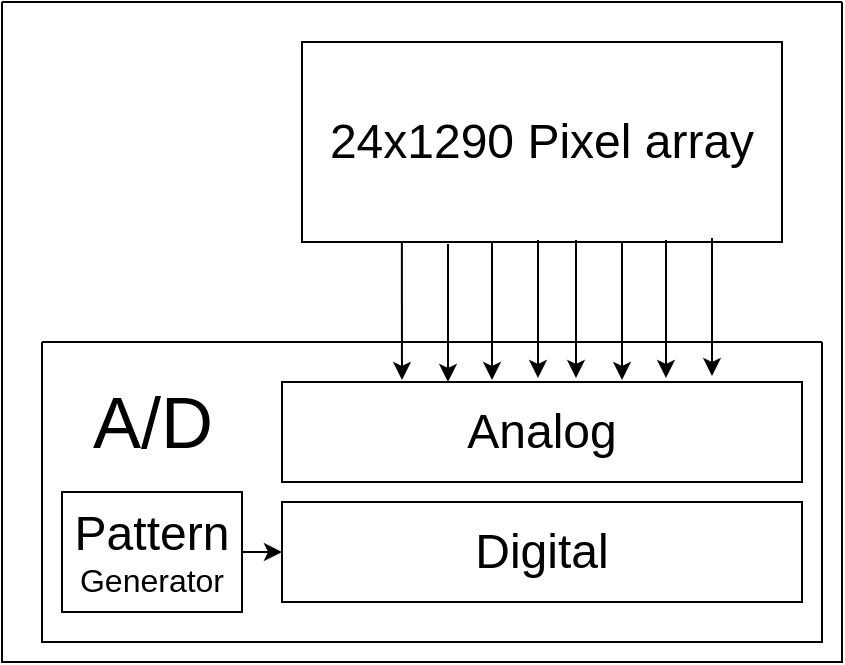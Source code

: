 <mxfile version="24.7.4">
  <diagram name="Page-1" id="wE83LsZzIeXdS4NZE4BO">
    <mxGraphModel dx="954" dy="581" grid="1" gridSize="10" guides="1" tooltips="1" connect="1" arrows="1" fold="1" page="1" pageScale="1" pageWidth="827" pageHeight="1169" math="0" shadow="0">
      <root>
        <mxCell id="0" />
        <mxCell id="1" parent="0" />
        <mxCell id="_bMAKLZX9uVtO8IDmLxr-2" value="&lt;font style=&quot;font-size: 24px;&quot;&gt;24x1290 Pixel array&lt;/font&gt;" style="rounded=0;whiteSpace=wrap;html=1;" vertex="1" parent="1">
          <mxGeometry x="250" y="80" width="240" height="100" as="geometry" />
        </mxCell>
        <mxCell id="_bMAKLZX9uVtO8IDmLxr-4" value="&lt;font style=&quot;font-size: 24px;&quot;&gt;Analog&lt;/font&gt;" style="rounded=0;whiteSpace=wrap;html=1;" vertex="1" parent="1">
          <mxGeometry x="240" y="250" width="260" height="50" as="geometry" />
        </mxCell>
        <mxCell id="_bMAKLZX9uVtO8IDmLxr-5" value="&lt;font style=&quot;font-size: 24px;&quot;&gt;Digital&lt;/font&gt;" style="rounded=0;whiteSpace=wrap;html=1;" vertex="1" parent="1">
          <mxGeometry x="240" y="310" width="260" height="50" as="geometry" />
        </mxCell>
        <mxCell id="_bMAKLZX9uVtO8IDmLxr-6" value="&lt;font style=&quot;font-size: 24px;&quot;&gt;Pattern&lt;/font&gt;&lt;div&gt;&lt;font size=&quot;3&quot;&gt;Generator&lt;/font&gt;&lt;/div&gt;" style="rounded=0;whiteSpace=wrap;html=1;" vertex="1" parent="1">
          <mxGeometry x="130" y="305" width="90" height="60" as="geometry" />
        </mxCell>
        <mxCell id="_bMAKLZX9uVtO8IDmLxr-7" value="" style="endArrow=classic;html=1;rounded=0;exitX=1;exitY=0.5;exitDx=0;exitDy=0;entryX=0;entryY=0.5;entryDx=0;entryDy=0;" edge="1" parent="1" source="_bMAKLZX9uVtO8IDmLxr-6" target="_bMAKLZX9uVtO8IDmLxr-5">
          <mxGeometry width="50" height="50" relative="1" as="geometry">
            <mxPoint x="300" y="470.0" as="sourcePoint" />
            <mxPoint x="230" y="472.8" as="targetPoint" />
          </mxGeometry>
        </mxCell>
        <mxCell id="_bMAKLZX9uVtO8IDmLxr-8" value="" style="endArrow=classic;html=1;rounded=0;exitX=0.208;exitY=0.995;exitDx=0;exitDy=0;exitPerimeter=0;" edge="1" parent="1" source="_bMAKLZX9uVtO8IDmLxr-2">
          <mxGeometry width="50" height="50" relative="1" as="geometry">
            <mxPoint x="390" y="370" as="sourcePoint" />
            <mxPoint x="300" y="249" as="targetPoint" />
          </mxGeometry>
        </mxCell>
        <mxCell id="_bMAKLZX9uVtO8IDmLxr-10" value="" style="endArrow=classic;html=1;rounded=0;exitX=0.208;exitY=0.995;exitDx=0;exitDy=0;exitPerimeter=0;" edge="1" parent="1">
          <mxGeometry width="50" height="50" relative="1" as="geometry">
            <mxPoint x="323" y="181" as="sourcePoint" />
            <mxPoint x="323" y="250" as="targetPoint" />
          </mxGeometry>
        </mxCell>
        <mxCell id="_bMAKLZX9uVtO8IDmLxr-11" value="" style="endArrow=classic;html=1;rounded=0;exitX=0.208;exitY=0.995;exitDx=0;exitDy=0;exitPerimeter=0;" edge="1" parent="1">
          <mxGeometry width="50" height="50" relative="1" as="geometry">
            <mxPoint x="345" y="180" as="sourcePoint" />
            <mxPoint x="345" y="249" as="targetPoint" />
          </mxGeometry>
        </mxCell>
        <mxCell id="_bMAKLZX9uVtO8IDmLxr-13" value="" style="endArrow=classic;html=1;rounded=0;exitX=0.208;exitY=0.995;exitDx=0;exitDy=0;exitPerimeter=0;" edge="1" parent="1">
          <mxGeometry width="50" height="50" relative="1" as="geometry">
            <mxPoint x="368" y="179" as="sourcePoint" />
            <mxPoint x="368" y="248" as="targetPoint" />
          </mxGeometry>
        </mxCell>
        <mxCell id="_bMAKLZX9uVtO8IDmLxr-14" value="" style="endArrow=classic;html=1;rounded=0;exitX=0.208;exitY=0.995;exitDx=0;exitDy=0;exitPerimeter=0;" edge="1" parent="1">
          <mxGeometry width="50" height="50" relative="1" as="geometry">
            <mxPoint x="387" y="179" as="sourcePoint" />
            <mxPoint x="387" y="248" as="targetPoint" />
          </mxGeometry>
        </mxCell>
        <mxCell id="_bMAKLZX9uVtO8IDmLxr-15" value="" style="endArrow=classic;html=1;rounded=0;exitX=0.208;exitY=0.995;exitDx=0;exitDy=0;exitPerimeter=0;" edge="1" parent="1">
          <mxGeometry width="50" height="50" relative="1" as="geometry">
            <mxPoint x="410" y="180" as="sourcePoint" />
            <mxPoint x="410" y="249" as="targetPoint" />
          </mxGeometry>
        </mxCell>
        <mxCell id="_bMAKLZX9uVtO8IDmLxr-16" value="" style="endArrow=classic;html=1;rounded=0;exitX=0.208;exitY=0.995;exitDx=0;exitDy=0;exitPerimeter=0;" edge="1" parent="1">
          <mxGeometry width="50" height="50" relative="1" as="geometry">
            <mxPoint x="432" y="179" as="sourcePoint" />
            <mxPoint x="432" y="248" as="targetPoint" />
          </mxGeometry>
        </mxCell>
        <mxCell id="_bMAKLZX9uVtO8IDmLxr-17" value="" style="endArrow=classic;html=1;rounded=0;exitX=0.208;exitY=0.995;exitDx=0;exitDy=0;exitPerimeter=0;" edge="1" parent="1">
          <mxGeometry width="50" height="50" relative="1" as="geometry">
            <mxPoint x="455" y="178" as="sourcePoint" />
            <mxPoint x="455" y="247" as="targetPoint" />
          </mxGeometry>
        </mxCell>
        <mxCell id="_bMAKLZX9uVtO8IDmLxr-18" value="" style="swimlane;startSize=0;" vertex="1" collapsed="1" parent="1">
          <mxGeometry x="100" y="60" width="420" height="330" as="geometry">
            <mxRectangle x="100" y="60" width="420" height="380" as="alternateBounds" />
          </mxGeometry>
        </mxCell>
        <mxCell id="_bMAKLZX9uVtO8IDmLxr-19" value="" style="swimlane;startSize=0;" vertex="1" parent="1">
          <mxGeometry x="120" y="230" width="390" height="150" as="geometry" />
        </mxCell>
        <mxCell id="_bMAKLZX9uVtO8IDmLxr-20" value="&lt;font style=&quot;font-size: 36px;&quot;&gt;A/D&lt;/font&gt;" style="text;html=1;align=center;verticalAlign=middle;resizable=0;points=[];autosize=1;strokeColor=none;fillColor=none;" vertex="1" parent="_bMAKLZX9uVtO8IDmLxr-19">
          <mxGeometry x="15" y="10" width="80" height="60" as="geometry" />
        </mxCell>
      </root>
    </mxGraphModel>
  </diagram>
</mxfile>
